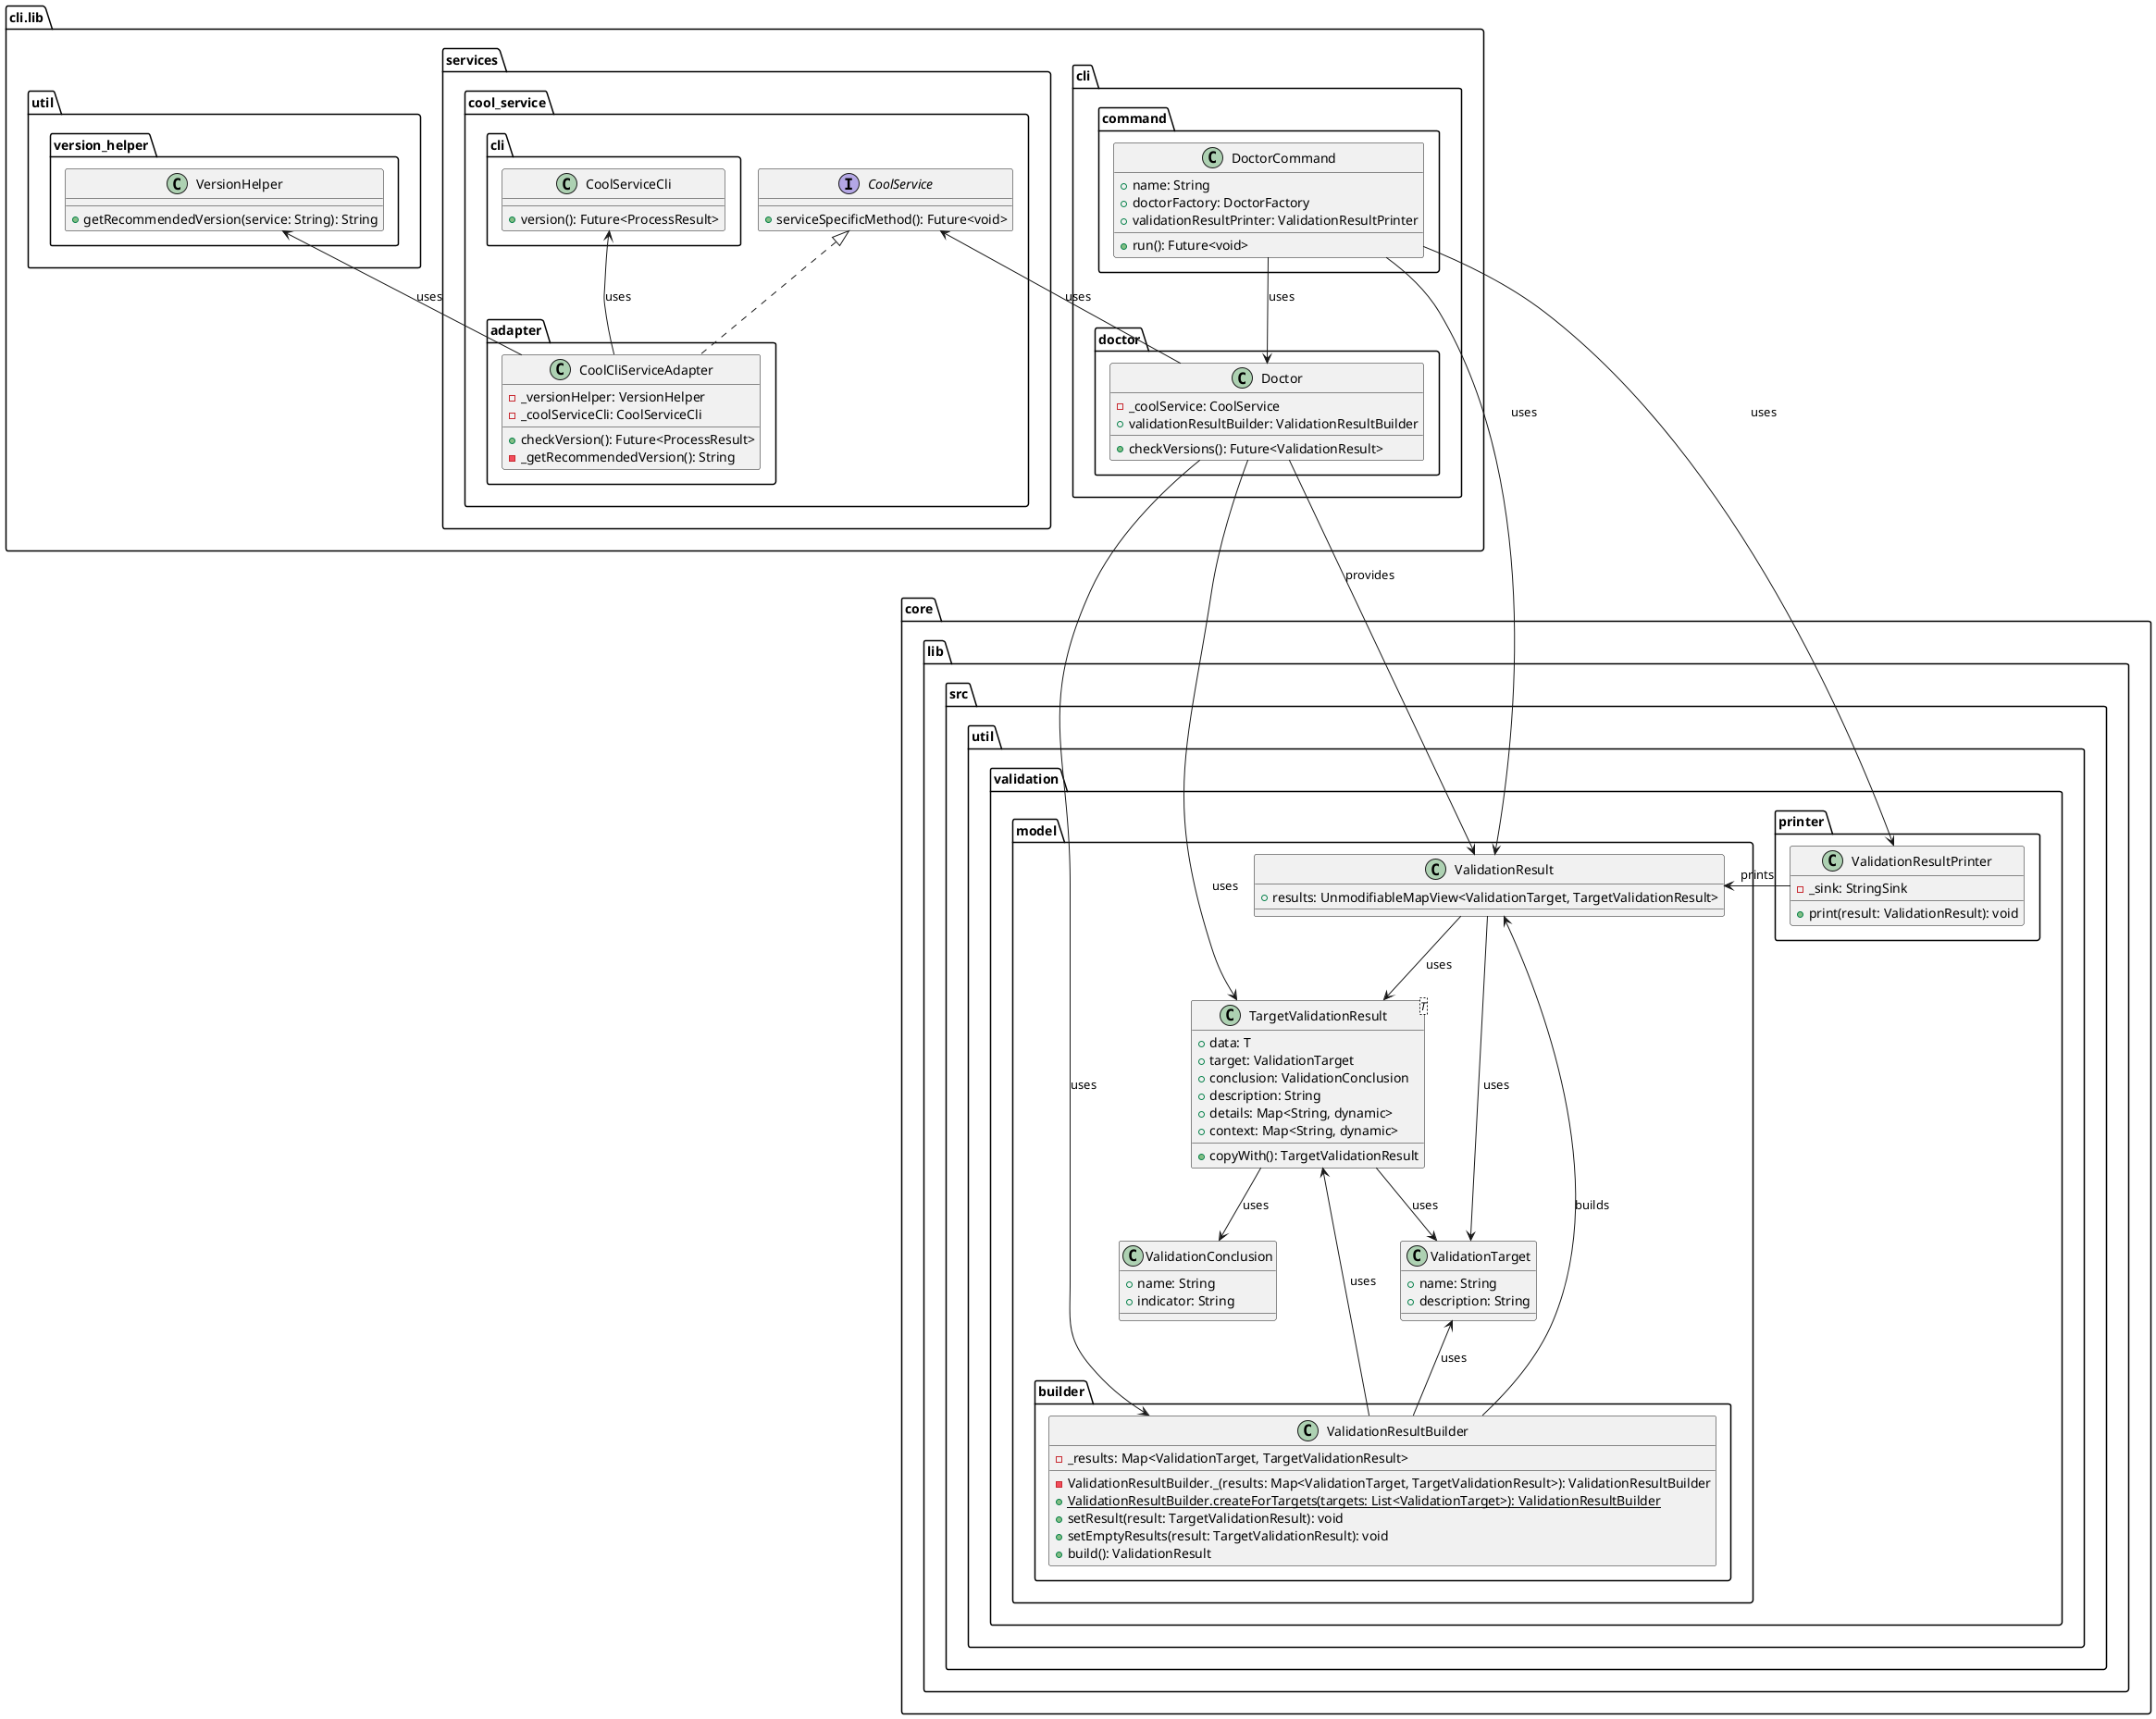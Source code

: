 @startuml doctor_output_improvements_class_diagram

package cli.lib as cli_lib {
    package cli {
        package command {
            class DoctorCommand {
                + name: String
                + doctorFactory: DoctorFactory
                + validationResultPrinter: ValidationResultPrinter

                + run(): Future<void>
            }
        }

        package doctor {
            class Doctor {
                - _coolService: CoolService
                + validationResultBuilder: ValidationResultBuilder

                + checkVersions(): Future<ValidationResult>
            }
        }
    }

    package services {
        package cool_service {
            package adapter {
                class CoolCliServiceAdapter {
                    - _versionHelper: VersionHelper
                    - _coolServiceCli: CoolServiceCli

                    + checkVersion(): Future<ProcessResult>
                    - _getRecommendedVersion(): String
                }
            }

            package cli as cool_service_cli {
                class CoolServiceCli {
                    + version(): Future<ProcessResult>
                }
            }

            interface CoolService {
                + serviceSpecificMethod(): Future<void>
            }
        }
    }

    package util.version_helper {
        class VersionHelper {
            + getRecommendedVersion(service: String): String
        }
    }
}

package core.lib.src.util.validation {
    package model {
        package builder {
            class ValidationResultBuilder {
                - _results: Map<ValidationTarget, TargetValidationResult>

                - ValidationResultBuilder._(results: Map<ValidationTarget, TargetValidationResult>): ValidationResultBuilder
                + {static} ValidationResultBuilder.createForTargets(targets: List<ValidationTarget>): ValidationResultBuilder
                + setResult(result: TargetValidationResult): void
                + setEmptyResults(result: TargetValidationResult): void
                + build(): ValidationResult
            }
        }

        class ValidationTarget {
            + name: String
            + description: String
        }

        class ValidationConclusion {
            + name: String
            + indicator: String
        }

        class TargetValidationResult<T> {
            + data: T
            + target: ValidationTarget
            + conclusion: ValidationConclusion
            + description: String
            + details: Map<String, dynamic>
            + context: Map<String, dynamic>

            + copyWith(): TargetValidationResult
        }

        class ValidationResult{
            + results: UnmodifiableMapView<ValidationTarget, TargetValidationResult>
        }
    }

    package printer {
        class ValidationResultPrinter{
            - _sink: StringSink

            + print(result: ValidationResult): void
        }
    }
}

TargetValidationResult --> ValidationTarget : uses
TargetValidationResult --> ValidationConclusion : uses

ValidationResult --> TargetValidationResult : uses
ValidationResult --> ValidationTarget : uses

ValidationResultBuilder -up-> ValidationResult : builds
ValidationResultBuilder -up-> ValidationTarget : uses
ValidationResultBuilder -up-> TargetValidationResult : uses

ValidationResultPrinter -left-> ValidationResult : prints

DoctorCommand --> ValidationResultPrinter : uses
DoctorCommand --> Doctor : uses
DoctorCommand --> ValidationResult : uses

Doctor --> ValidationResultBuilder : uses
Doctor --> ValidationResult : provides
Doctor --> TargetValidationResult : uses
Doctor -up-> CoolService : uses

CoolCliServiceAdapter .up.|> CoolService
CoolCliServiceAdapter -up-> CoolServiceCli : uses
CoolCliServiceAdapter -up-> VersionHelper : uses

@enduml
